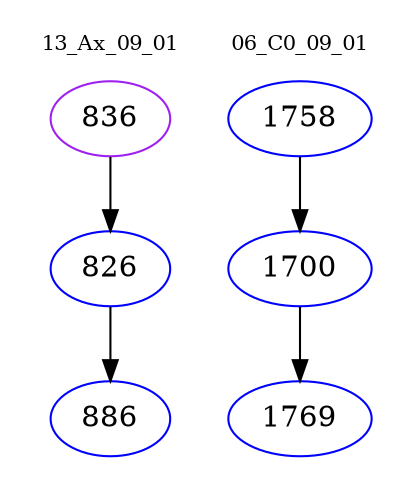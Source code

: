 digraph{
subgraph cluster_0 {
color = white
label = "13_Ax_09_01";
fontsize=10;
T0_836 [label="836", color="purple"]
T0_836 -> T0_826 [color="black"]
T0_826 [label="826", color="blue"]
T0_826 -> T0_886 [color="black"]
T0_886 [label="886", color="blue"]
}
subgraph cluster_1 {
color = white
label = "06_C0_09_01";
fontsize=10;
T1_1758 [label="1758", color="blue"]
T1_1758 -> T1_1700 [color="black"]
T1_1700 [label="1700", color="blue"]
T1_1700 -> T1_1769 [color="black"]
T1_1769 [label="1769", color="blue"]
}
}

